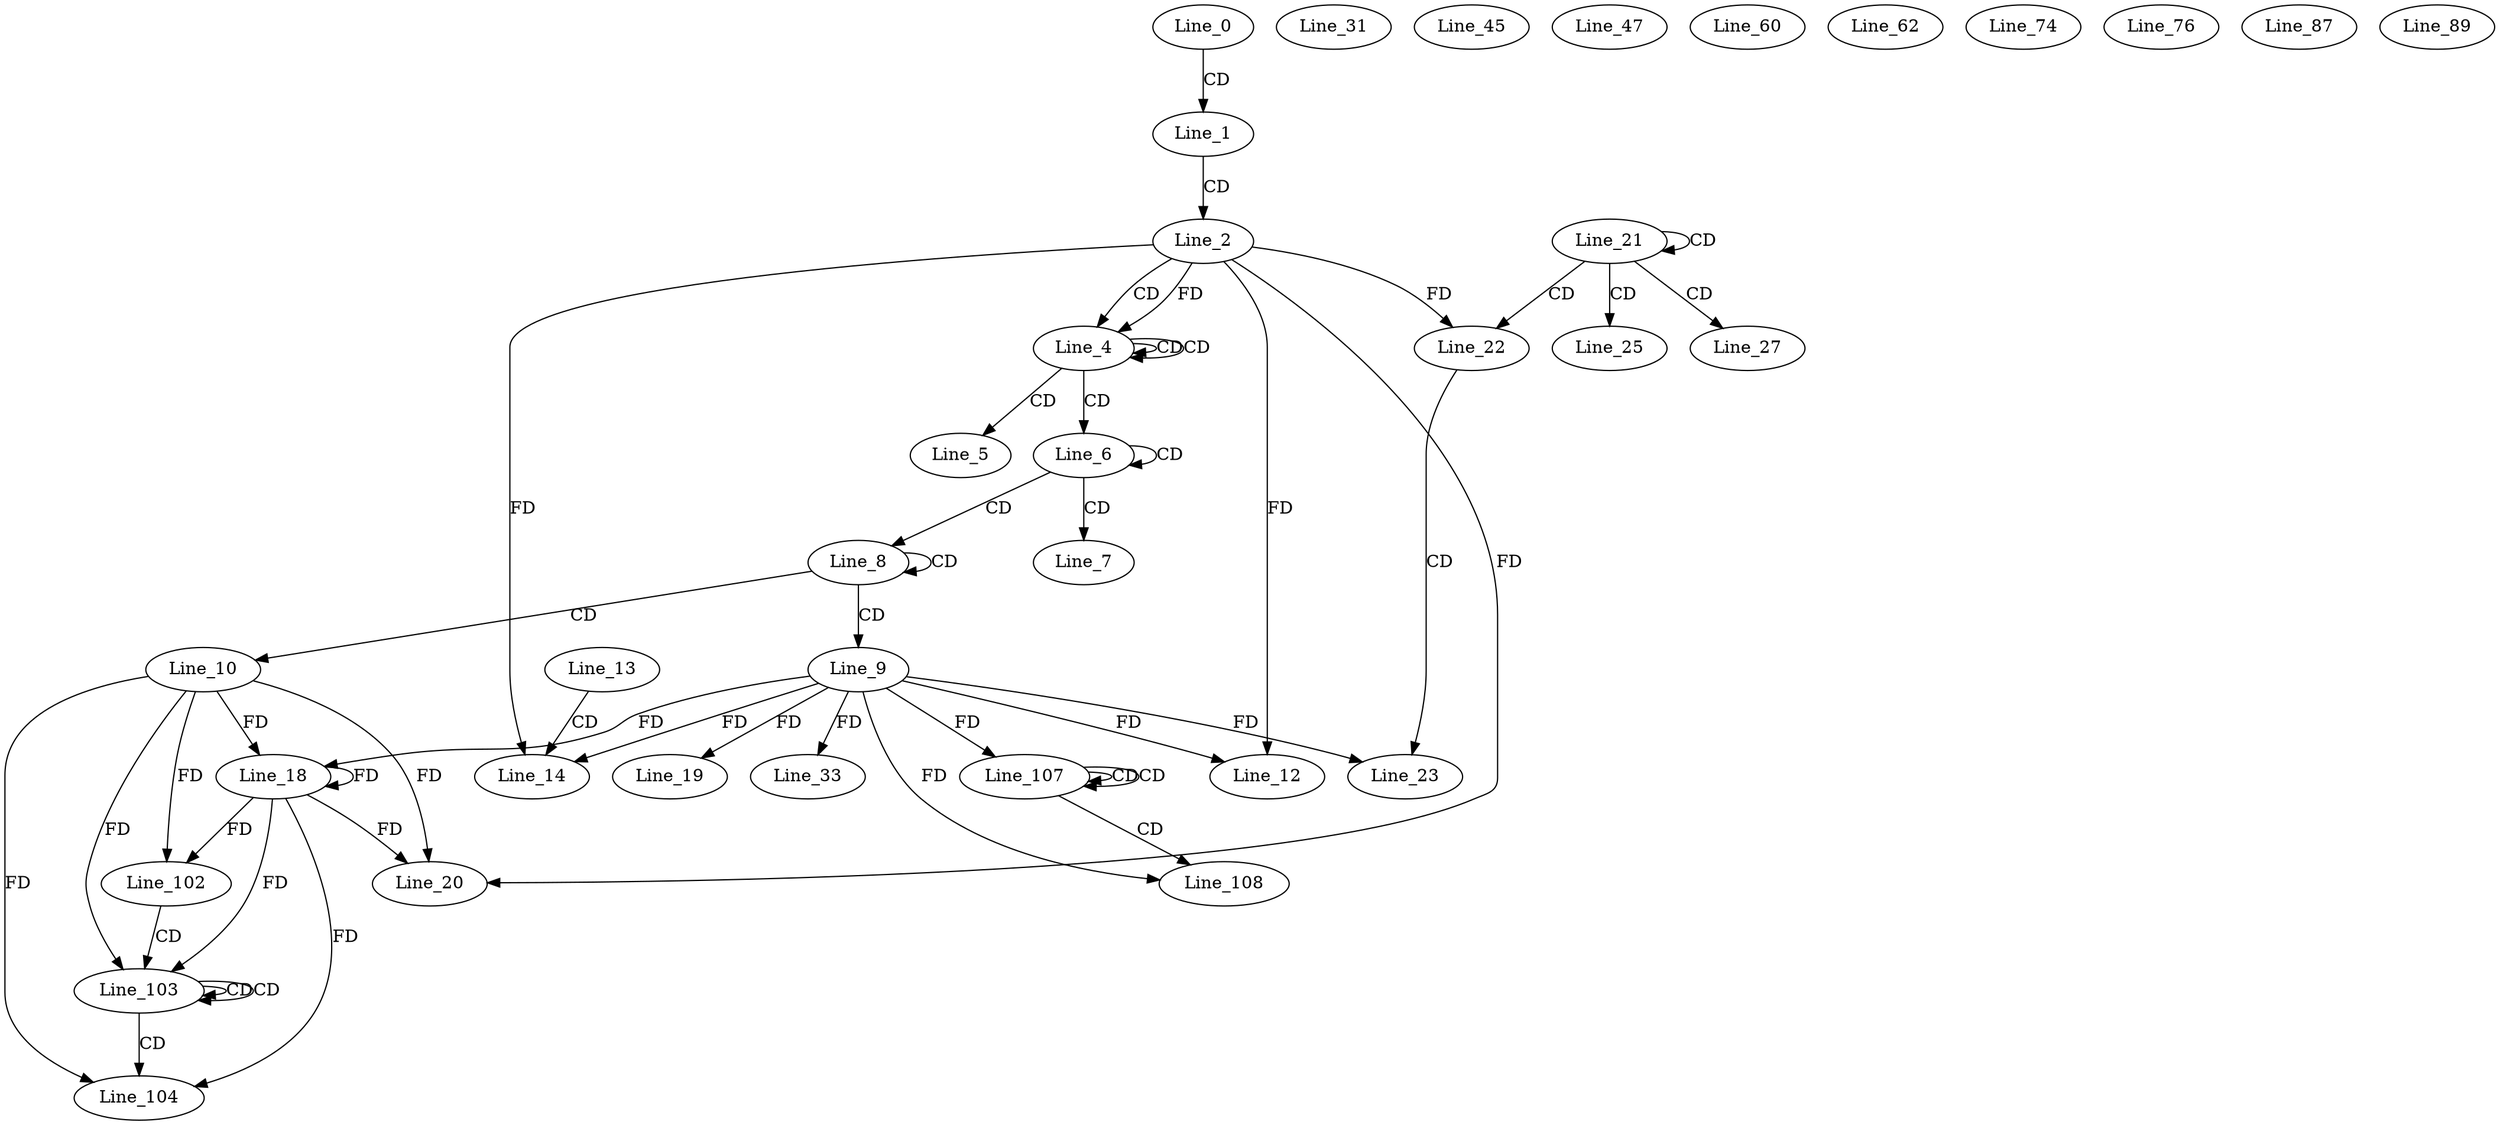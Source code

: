 digraph G {
  Line_0;
  Line_1;
  Line_2;
  Line_4;
  Line_4;
  Line_4;
  Line_5;
  Line_6;
  Line_6;
  Line_7;
  Line_8;
  Line_8;
  Line_9;
  Line_10;
  Line_12;
  Line_13;
  Line_14;
  Line_18;
  Line_18;
  Line_19;
  Line_20;
  Line_20;
  Line_21;
  Line_21;
  Line_22;
  Line_23;
  Line_25;
  Line_27;
  Line_31;
  Line_33;
  Line_45;
  Line_47;
  Line_60;
  Line_62;
  Line_74;
  Line_76;
  Line_87;
  Line_89;
  Line_102;
  Line_103;
  Line_103;
  Line_103;
  Line_104;
  Line_107;
  Line_107;
  Line_107;
  Line_108;
  Line_0 -> Line_1 [ label="CD" ];
  Line_1 -> Line_2 [ label="CD" ];
  Line_2 -> Line_4 [ label="CD" ];
  Line_4 -> Line_4 [ label="CD" ];
  Line_4 -> Line_4 [ label="CD" ];
  Line_2 -> Line_4 [ label="FD" ];
  Line_4 -> Line_5 [ label="CD" ];
  Line_4 -> Line_6 [ label="CD" ];
  Line_6 -> Line_6 [ label="CD" ];
  Line_6 -> Line_7 [ label="CD" ];
  Line_6 -> Line_8 [ label="CD" ];
  Line_8 -> Line_8 [ label="CD" ];
  Line_8 -> Line_9 [ label="CD" ];
  Line_8 -> Line_10 [ label="CD" ];
  Line_9 -> Line_12 [ label="FD" ];
  Line_2 -> Line_12 [ label="FD" ];
  Line_13 -> Line_14 [ label="CD" ];
  Line_9 -> Line_14 [ label="FD" ];
  Line_2 -> Line_14 [ label="FD" ];
  Line_10 -> Line_18 [ label="FD" ];
  Line_18 -> Line_18 [ label="FD" ];
  Line_9 -> Line_18 [ label="FD" ];
  Line_9 -> Line_19 [ label="FD" ];
  Line_10 -> Line_20 [ label="FD" ];
  Line_18 -> Line_20 [ label="FD" ];
  Line_2 -> Line_20 [ label="FD" ];
  Line_21 -> Line_21 [ label="CD" ];
  Line_21 -> Line_22 [ label="CD" ];
  Line_2 -> Line_22 [ label="FD" ];
  Line_22 -> Line_23 [ label="CD" ];
  Line_9 -> Line_23 [ label="FD" ];
  Line_21 -> Line_25 [ label="CD" ];
  Line_21 -> Line_27 [ label="CD" ];
  Line_9 -> Line_33 [ label="FD" ];
  Line_10 -> Line_102 [ label="FD" ];
  Line_18 -> Line_102 [ label="FD" ];
  Line_102 -> Line_103 [ label="CD" ];
  Line_103 -> Line_103 [ label="CD" ];
  Line_103 -> Line_103 [ label="CD" ];
  Line_10 -> Line_103 [ label="FD" ];
  Line_18 -> Line_103 [ label="FD" ];
  Line_103 -> Line_104 [ label="CD" ];
  Line_10 -> Line_104 [ label="FD" ];
  Line_18 -> Line_104 [ label="FD" ];
  Line_107 -> Line_107 [ label="CD" ];
  Line_107 -> Line_107 [ label="CD" ];
  Line_9 -> Line_107 [ label="FD" ];
  Line_107 -> Line_108 [ label="CD" ];
  Line_9 -> Line_108 [ label="FD" ];
}
